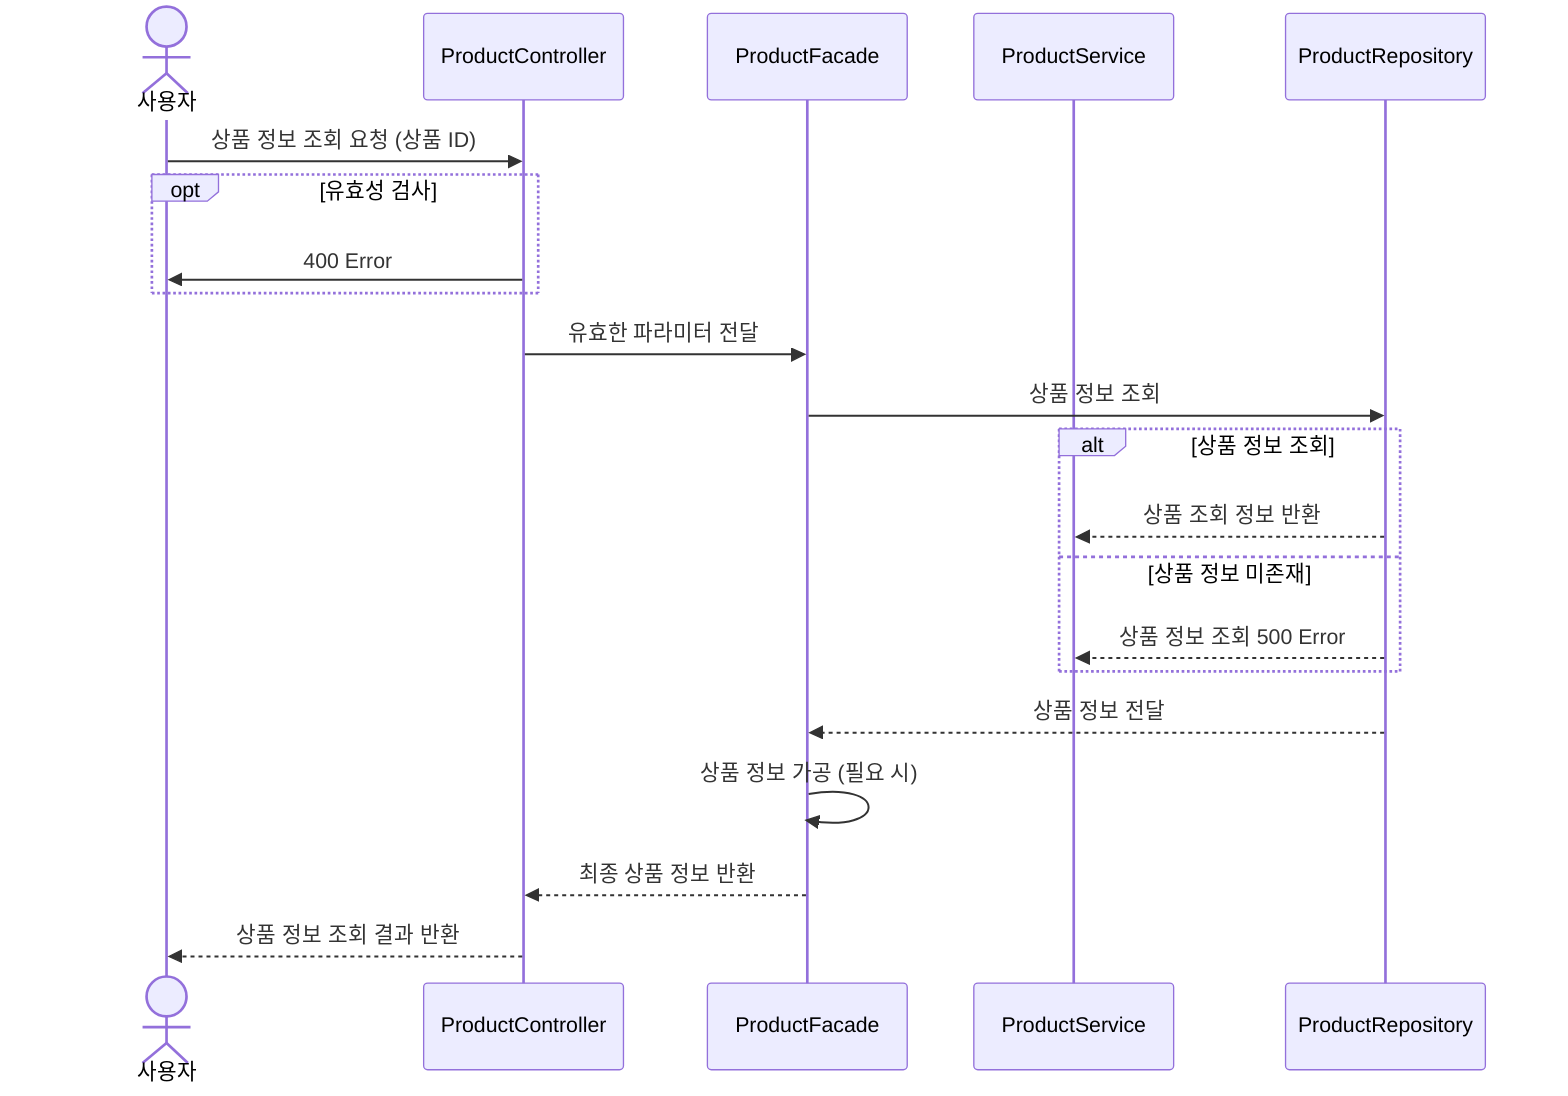 sequenceDiagram
    actor User as 사용자
    participant ProductController
    participant ProductFacade
    participant ProductService
    participant ProductRepository

    User->>ProductController: 상품 정보 조회 요청 (상품 ID)
    opt 유효성 검사
        ProductController->>User: 400 Error
    end
    ProductController->>ProductFacade: 유효한 파라미터 전달
    ProductFacade->>ProductRepository: 상품 정보 조회
    alt 상품 정보 조회
        ProductRepository-->>ProductService: 상품 조회 정보 반환
    else 상품 정보 미존재
        ProductRepository-->>ProductService: 상품 정보 조회 500 Error
    end
    ProductRepository-->>ProductFacade: 상품 정보 전달
    ProductFacade->>ProductFacade: 상품 정보 가공 (필요 시)
    ProductFacade-->>ProductController: 최종 상품 정보 반환
    ProductController-->>User: 상품 정보 조회 결과 반환